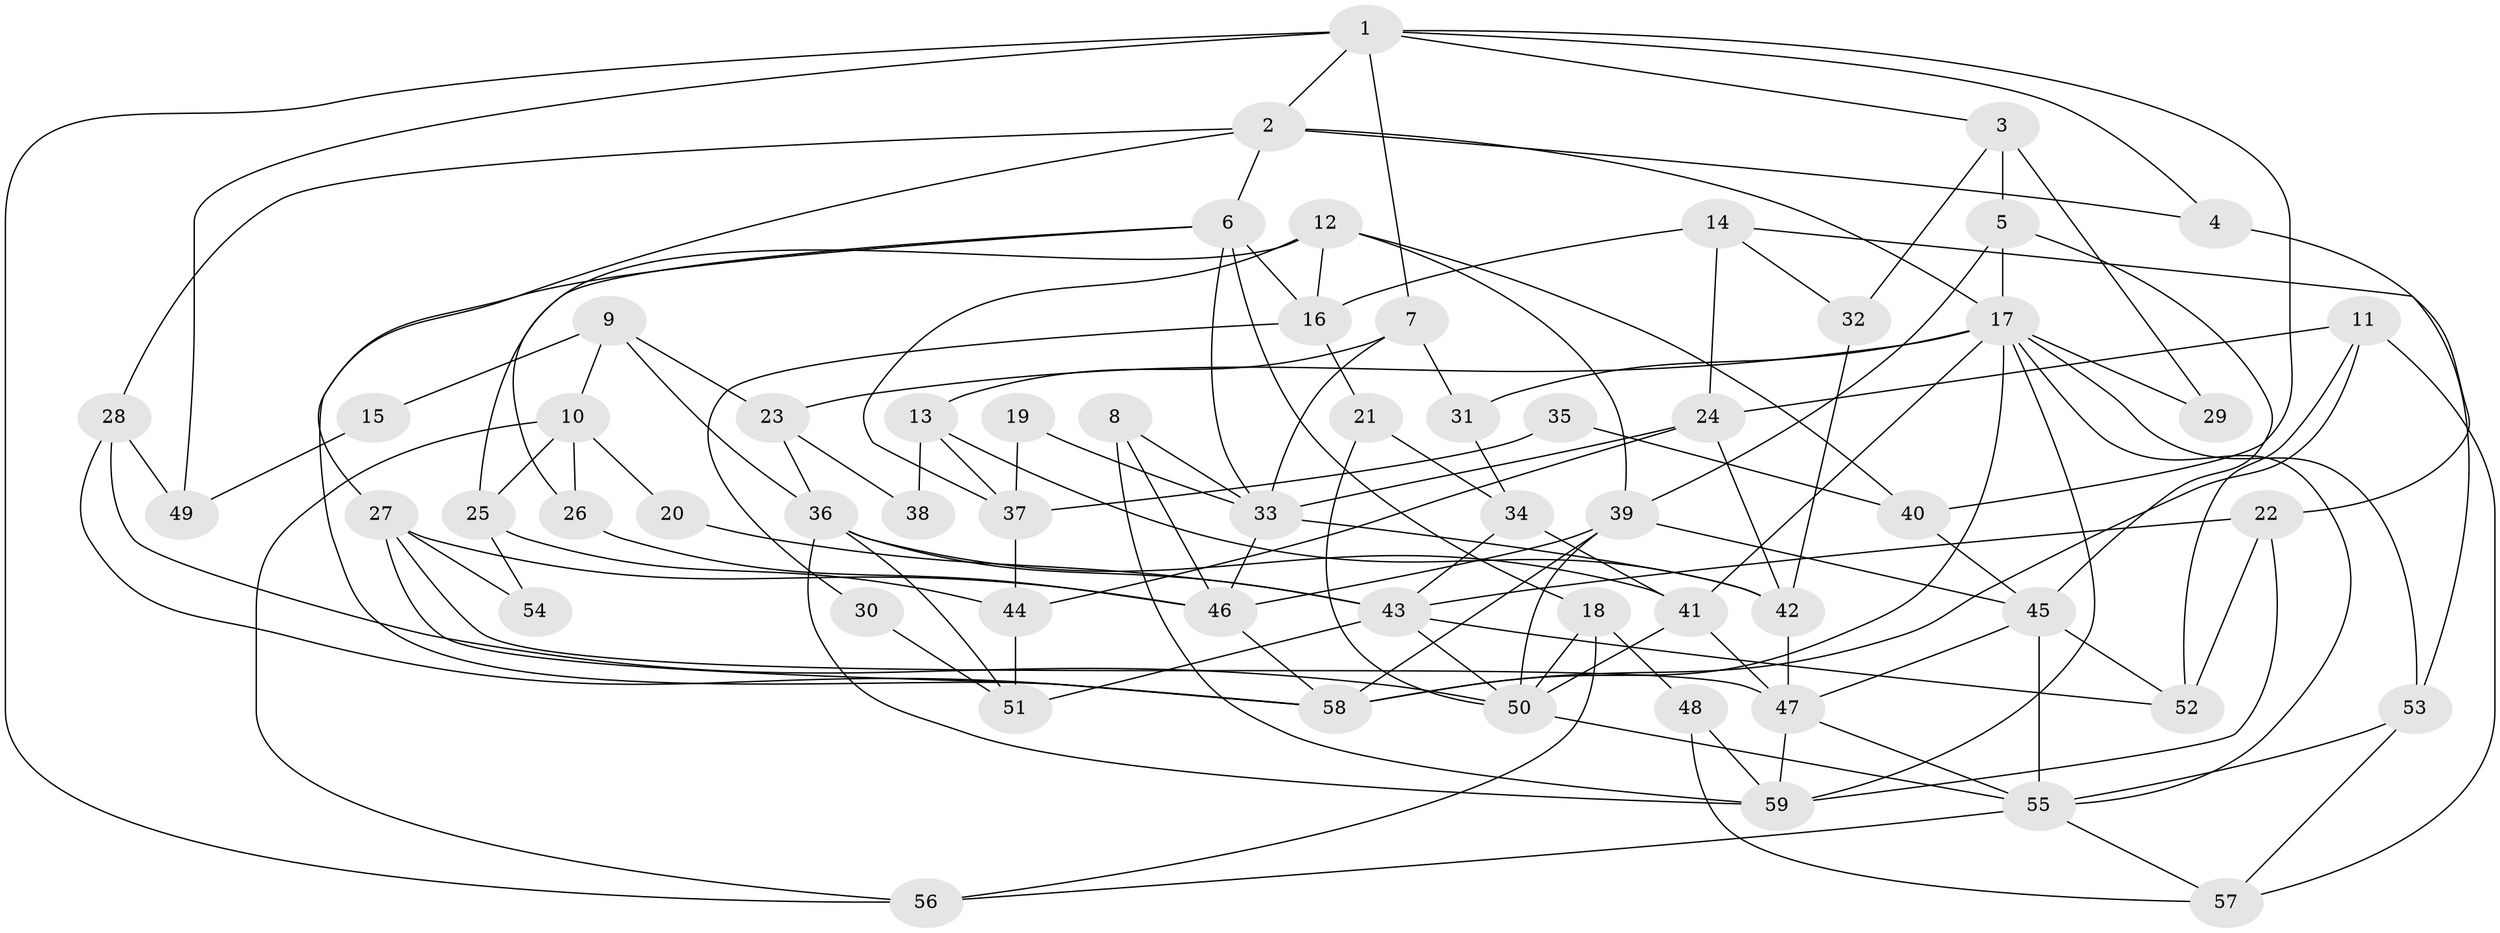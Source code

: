 // original degree distribution, {8: 0.012048192771084338, 6: 0.0963855421686747, 3: 0.25301204819277107, 5: 0.20481927710843373, 4: 0.27710843373493976, 7: 0.024096385542168676, 2: 0.13253012048192772}
// Generated by graph-tools (version 1.1) at 2025/37/03/04/25 23:37:01]
// undirected, 59 vertices, 130 edges
graph export_dot {
  node [color=gray90,style=filled];
  1;
  2;
  3;
  4;
  5;
  6;
  7;
  8;
  9;
  10;
  11;
  12;
  13;
  14;
  15;
  16;
  17;
  18;
  19;
  20;
  21;
  22;
  23;
  24;
  25;
  26;
  27;
  28;
  29;
  30;
  31;
  32;
  33;
  34;
  35;
  36;
  37;
  38;
  39;
  40;
  41;
  42;
  43;
  44;
  45;
  46;
  47;
  48;
  49;
  50;
  51;
  52;
  53;
  54;
  55;
  56;
  57;
  58;
  59;
  1 -- 2 [weight=1.0];
  1 -- 3 [weight=1.0];
  1 -- 4 [weight=1.0];
  1 -- 7 [weight=1.0];
  1 -- 40 [weight=1.0];
  1 -- 49 [weight=2.0];
  1 -- 56 [weight=1.0];
  2 -- 4 [weight=1.0];
  2 -- 6 [weight=1.0];
  2 -- 17 [weight=1.0];
  2 -- 27 [weight=1.0];
  2 -- 28 [weight=1.0];
  3 -- 5 [weight=1.0];
  3 -- 29 [weight=2.0];
  3 -- 32 [weight=1.0];
  4 -- 22 [weight=1.0];
  5 -- 17 [weight=1.0];
  5 -- 39 [weight=1.0];
  5 -- 45 [weight=1.0];
  6 -- 16 [weight=1.0];
  6 -- 18 [weight=2.0];
  6 -- 26 [weight=1.0];
  6 -- 33 [weight=1.0];
  6 -- 58 [weight=1.0];
  7 -- 13 [weight=1.0];
  7 -- 31 [weight=1.0];
  7 -- 33 [weight=1.0];
  8 -- 33 [weight=1.0];
  8 -- 46 [weight=1.0];
  8 -- 59 [weight=1.0];
  9 -- 10 [weight=1.0];
  9 -- 15 [weight=1.0];
  9 -- 23 [weight=1.0];
  9 -- 36 [weight=1.0];
  10 -- 20 [weight=1.0];
  10 -- 25 [weight=1.0];
  10 -- 26 [weight=1.0];
  10 -- 56 [weight=1.0];
  11 -- 24 [weight=1.0];
  11 -- 52 [weight=1.0];
  11 -- 57 [weight=1.0];
  11 -- 58 [weight=2.0];
  12 -- 16 [weight=1.0];
  12 -- 25 [weight=1.0];
  12 -- 37 [weight=1.0];
  12 -- 39 [weight=1.0];
  12 -- 40 [weight=1.0];
  13 -- 37 [weight=1.0];
  13 -- 38 [weight=1.0];
  13 -- 42 [weight=1.0];
  14 -- 16 [weight=1.0];
  14 -- 24 [weight=1.0];
  14 -- 32 [weight=1.0];
  14 -- 53 [weight=1.0];
  15 -- 49 [weight=1.0];
  16 -- 21 [weight=1.0];
  16 -- 30 [weight=1.0];
  17 -- 23 [weight=1.0];
  17 -- 29 [weight=1.0];
  17 -- 31 [weight=1.0];
  17 -- 41 [weight=1.0];
  17 -- 53 [weight=1.0];
  17 -- 55 [weight=1.0];
  17 -- 58 [weight=1.0];
  17 -- 59 [weight=1.0];
  18 -- 48 [weight=1.0];
  18 -- 50 [weight=1.0];
  18 -- 56 [weight=1.0];
  19 -- 33 [weight=1.0];
  19 -- 37 [weight=1.0];
  20 -- 43 [weight=1.0];
  21 -- 34 [weight=1.0];
  21 -- 50 [weight=1.0];
  22 -- 43 [weight=1.0];
  22 -- 52 [weight=1.0];
  22 -- 59 [weight=1.0];
  23 -- 36 [weight=1.0];
  23 -- 38 [weight=1.0];
  24 -- 33 [weight=1.0];
  24 -- 42 [weight=1.0];
  24 -- 44 [weight=1.0];
  25 -- 44 [weight=1.0];
  25 -- 54 [weight=1.0];
  26 -- 46 [weight=1.0];
  27 -- 46 [weight=1.0];
  27 -- 47 [weight=1.0];
  27 -- 54 [weight=1.0];
  27 -- 58 [weight=1.0];
  28 -- 49 [weight=1.0];
  28 -- 50 [weight=1.0];
  28 -- 58 [weight=1.0];
  30 -- 51 [weight=1.0];
  31 -- 34 [weight=1.0];
  32 -- 42 [weight=1.0];
  33 -- 42 [weight=1.0];
  33 -- 46 [weight=1.0];
  34 -- 41 [weight=1.0];
  34 -- 43 [weight=1.0];
  35 -- 37 [weight=1.0];
  35 -- 40 [weight=1.0];
  36 -- 41 [weight=1.0];
  36 -- 43 [weight=1.0];
  36 -- 51 [weight=1.0];
  36 -- 59 [weight=1.0];
  37 -- 44 [weight=1.0];
  39 -- 45 [weight=1.0];
  39 -- 46 [weight=1.0];
  39 -- 50 [weight=1.0];
  39 -- 58 [weight=1.0];
  40 -- 45 [weight=2.0];
  41 -- 47 [weight=1.0];
  41 -- 50 [weight=1.0];
  42 -- 47 [weight=2.0];
  43 -- 50 [weight=1.0];
  43 -- 51 [weight=2.0];
  43 -- 52 [weight=2.0];
  44 -- 51 [weight=2.0];
  45 -- 47 [weight=1.0];
  45 -- 52 [weight=1.0];
  45 -- 55 [weight=2.0];
  46 -- 58 [weight=1.0];
  47 -- 55 [weight=1.0];
  47 -- 59 [weight=1.0];
  48 -- 57 [weight=1.0];
  48 -- 59 [weight=1.0];
  50 -- 55 [weight=1.0];
  53 -- 55 [weight=1.0];
  53 -- 57 [weight=1.0];
  55 -- 56 [weight=1.0];
  55 -- 57 [weight=1.0];
}
